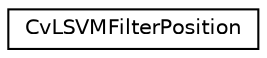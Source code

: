 digraph "Graphical Class Hierarchy"
{
 // LATEX_PDF_SIZE
  edge [fontname="Helvetica",fontsize="10",labelfontname="Helvetica",labelfontsize="10"];
  node [fontname="Helvetica",fontsize="10",shape=record];
  rankdir="LR";
  Node0 [label="CvLSVMFilterPosition",height=0.2,width=0.4,color="black", fillcolor="white", style="filled",URL="$struct_cv_l_s_v_m_filter_position.html",tooltip=" "];
}
